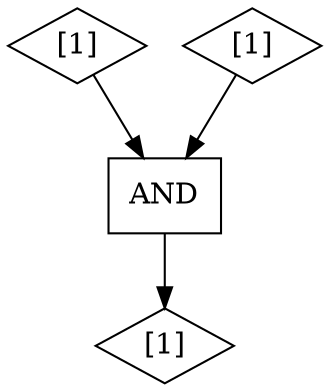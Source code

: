 digraph {
    W0[label="[1]" shape="diamond"];
    W1[label="[1]" shape="diamond"];
    W2[label="[1]" shape="diamond"];
    C0[label="AND" shape="box"];
    W0 -> { C0 };
    W1 -> { C0 };
    { C0 } -> W2;
}
